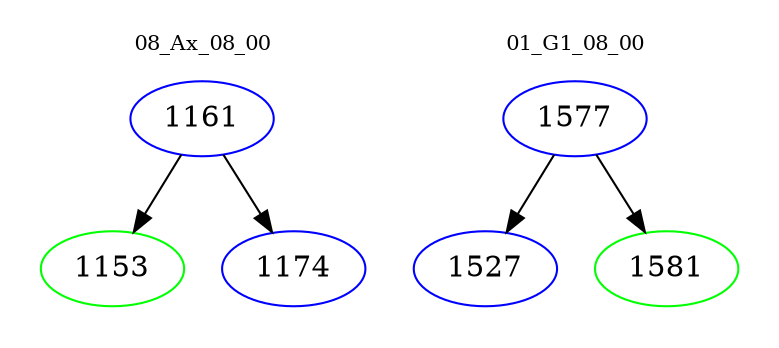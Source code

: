 digraph{
subgraph cluster_0 {
color = white
label = "08_Ax_08_00";
fontsize=10;
T0_1161 [label="1161", color="blue"]
T0_1161 -> T0_1153 [color="black"]
T0_1153 [label="1153", color="green"]
T0_1161 -> T0_1174 [color="black"]
T0_1174 [label="1174", color="blue"]
}
subgraph cluster_1 {
color = white
label = "01_G1_08_00";
fontsize=10;
T1_1577 [label="1577", color="blue"]
T1_1577 -> T1_1527 [color="black"]
T1_1527 [label="1527", color="blue"]
T1_1577 -> T1_1581 [color="black"]
T1_1581 [label="1581", color="green"]
}
}
